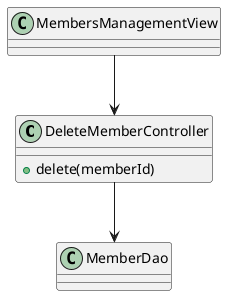 @startuml
	class DeleteMemberController {
	+delete(memberId)
	}

	MembersManagementView --> DeleteMemberController
	DeleteMemberController --> MemberDao
@enduml
